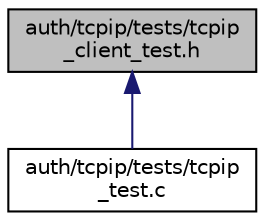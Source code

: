 digraph "auth/tcpip/tests/tcpip_client_test.h"
{
  edge [fontname="Helvetica",fontsize="10",labelfontname="Helvetica",labelfontsize="10"];
  node [fontname="Helvetica",fontsize="10",shape=record];
  Node3 [label="auth/tcpip/tests/tcpip\l_client_test.h",height=0.2,width=0.4,color="black", fillcolor="grey75", style="filled", fontcolor="black"];
  Node3 -> Node4 [dir="back",color="midnightblue",fontsize="10",style="solid",fontname="Helvetica"];
  Node4 [label="auth/tcpip/tests/tcpip\l_test.c",height=0.2,width=0.4,color="black", fillcolor="white", style="filled",URL="$tcpip__test_8c.html"];
}
